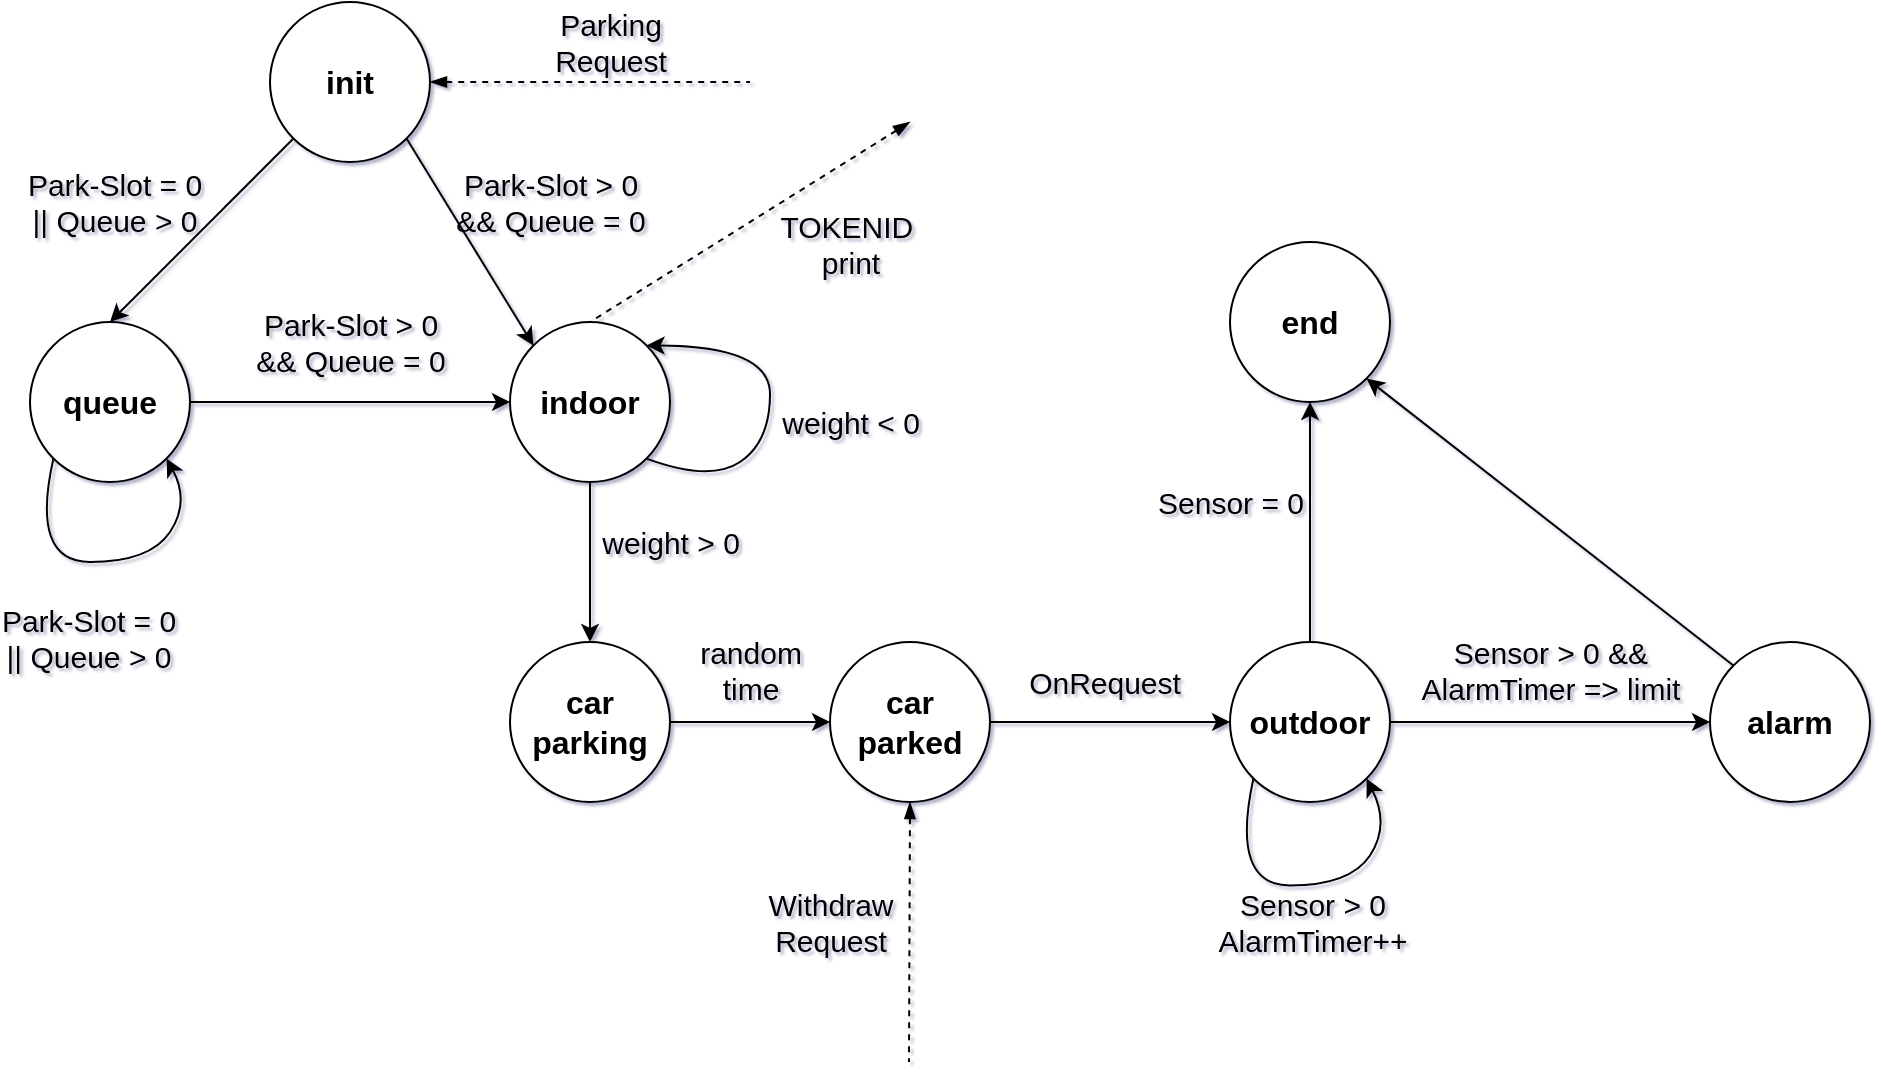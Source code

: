 <mxfile version="14.6.13" type="device"><diagram id="XlVE5-xryuGvepI5CNff" name="Pagina-1"><mxGraphModel dx="1086" dy="846" grid="1" gridSize="10" guides="1" tooltips="1" connect="1" arrows="1" fold="1" page="1" pageScale="1" pageWidth="1169" pageHeight="827" math="0" shadow="1"><root><mxCell id="0"/><mxCell id="1" parent="0"/><mxCell id="heNLQU1XQGMLXJ61Bo1c-27" value="&lt;font style=&quot;font-size: 16px&quot;&gt;&lt;b&gt;init&lt;/b&gt;&lt;/font&gt;" style="ellipse;whiteSpace=wrap;html=1;aspect=fixed;" parent="1" vertex="1"><mxGeometry x="160" y="80" width="80" height="80" as="geometry"/></mxCell><mxCell id="heNLQU1XQGMLXJ61Bo1c-28" value="&lt;font style=&quot;font-size: 16px&quot;&gt;&lt;b&gt;queue&lt;/b&gt;&lt;/font&gt;" style="ellipse;whiteSpace=wrap;html=1;aspect=fixed;" parent="1" vertex="1"><mxGeometry x="40" y="240" width="80" height="80" as="geometry"/></mxCell><mxCell id="heNLQU1XQGMLXJ61Bo1c-29" value="&lt;font style=&quot;font-size: 16px&quot;&gt;&lt;b&gt;indoor&lt;/b&gt;&lt;/font&gt;" style="ellipse;whiteSpace=wrap;html=1;aspect=fixed;" parent="1" vertex="1"><mxGeometry x="280" y="240" width="80" height="80" as="geometry"/></mxCell><mxCell id="heNLQU1XQGMLXJ61Bo1c-30" value="&lt;font style=&quot;font-size: 16px&quot;&gt;&lt;b&gt;car&lt;br&gt;parking&lt;br&gt;&lt;/b&gt;&lt;/font&gt;" style="ellipse;whiteSpace=wrap;html=1;aspect=fixed;" parent="1" vertex="1"><mxGeometry x="280" y="400" width="80" height="80" as="geometry"/></mxCell><mxCell id="heNLQU1XQGMLXJ61Bo1c-31" value="" style="endArrow=none;dashed=1;html=1;exitX=1;exitY=0.5;exitDx=0;exitDy=0;startArrow=blockThin;startFill=1;" parent="1" source="heNLQU1XQGMLXJ61Bo1c-27" edge="1"><mxGeometry width="50" height="50" relative="1" as="geometry"><mxPoint x="390" y="120" as="sourcePoint"/><mxPoint x="400" y="120" as="targetPoint"/></mxGeometry></mxCell><mxCell id="heNLQU1XQGMLXJ61Bo1c-32" value="&lt;font style=&quot;font-size: 15px&quot;&gt;Parking&lt;br&gt;Request&lt;/font&gt;" style="edgeLabel;html=1;align=center;verticalAlign=middle;resizable=0;points=[];labelBackgroundColor=none;" parent="heNLQU1XQGMLXJ61Bo1c-31" vertex="1" connectable="0"><mxGeometry x="0.35" relative="1" as="geometry"><mxPoint x="-18" y="-20" as="offset"/></mxGeometry></mxCell><mxCell id="heNLQU1XQGMLXJ61Bo1c-33" value="" style="endArrow=classic;html=1;entryX=0.5;entryY=0;entryDx=0;entryDy=0;exitX=0;exitY=1;exitDx=0;exitDy=0;" parent="1" source="heNLQU1XQGMLXJ61Bo1c-27" target="heNLQU1XQGMLXJ61Bo1c-28" edge="1"><mxGeometry width="50" height="50" relative="1" as="geometry"><mxPoint x="390" y="290" as="sourcePoint"/><mxPoint x="440" y="240" as="targetPoint"/></mxGeometry></mxCell><mxCell id="heNLQU1XQGMLXJ61Bo1c-34" value="&lt;span style=&quot;font-size: 15px&quot;&gt;Park-Slot = 0&lt;br&gt;|| Queue &amp;gt; 0&lt;br&gt;&lt;/span&gt;" style="edgeLabel;html=1;align=center;verticalAlign=middle;resizable=0;points=[];labelBackgroundColor=none;" parent="heNLQU1XQGMLXJ61Bo1c-33" vertex="1" connectable="0"><mxGeometry x="-0.42" y="-3" relative="1" as="geometry"><mxPoint x="-61" y="7" as="offset"/></mxGeometry></mxCell><mxCell id="heNLQU1XQGMLXJ61Bo1c-35" value="" style="endArrow=classic;html=1;exitX=1;exitY=1;exitDx=0;exitDy=0;entryX=0;entryY=0;entryDx=0;entryDy=0;" parent="1" source="heNLQU1XQGMLXJ61Bo1c-27" target="heNLQU1XQGMLXJ61Bo1c-29" edge="1"><mxGeometry width="50" height="50" relative="1" as="geometry"><mxPoint x="390" y="280" as="sourcePoint"/><mxPoint x="440" y="230" as="targetPoint"/></mxGeometry></mxCell><mxCell id="heNLQU1XQGMLXJ61Bo1c-36" value="&lt;font style=&quot;font-size: 15px&quot;&gt;Park-Slot &amp;gt; 0&lt;br&gt;&amp;amp;&amp;amp; Queue = 0&lt;br&gt;&lt;/font&gt;" style="edgeLabel;html=1;align=center;verticalAlign=middle;resizable=0;points=[];labelBackgroundColor=none;" parent="heNLQU1XQGMLXJ61Bo1c-35" vertex="1" connectable="0"><mxGeometry x="0.28" relative="1" as="geometry"><mxPoint x="31" y="-35" as="offset"/></mxGeometry></mxCell><mxCell id="heNLQU1XQGMLXJ61Bo1c-37" value="" style="curved=1;endArrow=classic;html=1;exitX=0;exitY=1;exitDx=0;exitDy=0;entryX=1;entryY=1;entryDx=0;entryDy=0;" parent="1" source="heNLQU1XQGMLXJ61Bo1c-28" target="heNLQU1XQGMLXJ61Bo1c-28" edge="1"><mxGeometry width="50" height="50" relative="1" as="geometry"><mxPoint x="60" y="400" as="sourcePoint"/><mxPoint x="120" y="290" as="targetPoint"/><Array as="points"><mxPoint x="40" y="360"/><mxPoint x="100" y="360"/><mxPoint x="120" y="330"/></Array></mxGeometry></mxCell><mxCell id="heNLQU1XQGMLXJ61Bo1c-38" value="&lt;span style=&quot;font-size: 15px&quot;&gt;Park-Slot = 0&lt;/span&gt;&lt;br style=&quot;font-size: 15px&quot;&gt;&lt;span style=&quot;font-size: 15px&quot;&gt;|| Queue &amp;gt; 0&lt;/span&gt;" style="edgeLabel;html=1;align=center;verticalAlign=middle;resizable=0;points=[];labelBackgroundColor=none;" parent="heNLQU1XQGMLXJ61Bo1c-37" vertex="1" connectable="0"><mxGeometry x="0.162" y="4" relative="1" as="geometry"><mxPoint x="-19" y="42" as="offset"/></mxGeometry></mxCell><mxCell id="heNLQU1XQGMLXJ61Bo1c-39" value="" style="endArrow=classic;html=1;exitX=1;exitY=0.5;exitDx=0;exitDy=0;entryX=0;entryY=0.5;entryDx=0;entryDy=0;" parent="1" source="heNLQU1XQGMLXJ61Bo1c-28" target="heNLQU1XQGMLXJ61Bo1c-29" edge="1"><mxGeometry width="50" height="50" relative="1" as="geometry"><mxPoint x="390" y="250" as="sourcePoint"/><mxPoint x="440" y="200" as="targetPoint"/></mxGeometry></mxCell><mxCell id="heNLQU1XQGMLXJ61Bo1c-40" value="&lt;span style=&quot;font-size: 15px&quot;&gt;Park-Slot &amp;gt; 0&lt;/span&gt;&lt;br style=&quot;font-size: 15px&quot;&gt;&lt;span style=&quot;font-size: 15px&quot;&gt;&amp;amp;&amp;amp; Queue = 0&lt;/span&gt;" style="edgeLabel;html=1;align=center;verticalAlign=middle;resizable=0;points=[];labelBackgroundColor=none;" parent="heNLQU1XQGMLXJ61Bo1c-39" vertex="1" connectable="0"><mxGeometry x="-0.225" y="-2" relative="1" as="geometry"><mxPoint x="18" y="-32" as="offset"/></mxGeometry></mxCell><mxCell id="heNLQU1XQGMLXJ61Bo1c-41" value="" style="endArrow=classic;html=1;exitX=0.5;exitY=1;exitDx=0;exitDy=0;" parent="1" source="heNLQU1XQGMLXJ61Bo1c-29" edge="1"><mxGeometry width="50" height="50" relative="1" as="geometry"><mxPoint x="390" y="240" as="sourcePoint"/><mxPoint x="320" y="400" as="targetPoint"/></mxGeometry></mxCell><mxCell id="heNLQU1XQGMLXJ61Bo1c-42" value="&lt;font style=&quot;font-size: 15px&quot;&gt;weight &amp;gt; 0&lt;/font&gt;" style="edgeLabel;html=1;align=center;verticalAlign=middle;resizable=0;points=[];labelBackgroundColor=none;" parent="heNLQU1XQGMLXJ61Bo1c-41" vertex="1" connectable="0"><mxGeometry x="-0.4" y="2" relative="1" as="geometry"><mxPoint x="38" y="6" as="offset"/></mxGeometry></mxCell><mxCell id="heNLQU1XQGMLXJ61Bo1c-43" value="" style="curved=1;endArrow=classic;html=1;exitX=1;exitY=1;exitDx=0;exitDy=0;entryX=1;entryY=0;entryDx=0;entryDy=0;" parent="1" source="heNLQU1XQGMLXJ61Bo1c-29" target="heNLQU1XQGMLXJ61Bo1c-29" edge="1"><mxGeometry width="50" height="50" relative="1" as="geometry"><mxPoint x="411.716" y="290.004" as="sourcePoint"/><mxPoint x="468.284" y="290.004" as="targetPoint"/><Array as="points"><mxPoint x="380" y="320"/><mxPoint x="410" y="300"/><mxPoint x="410" y="252"/></Array></mxGeometry></mxCell><mxCell id="heNLQU1XQGMLXJ61Bo1c-44" value="&lt;span style=&quot;font-size: 15px&quot;&gt;weight &amp;lt; 0&lt;/span&gt;" style="edgeLabel;html=1;align=center;verticalAlign=middle;resizable=0;points=[];labelBackgroundColor=none;" parent="heNLQU1XQGMLXJ61Bo1c-43" vertex="1" connectable="0"><mxGeometry x="0.162" y="4" relative="1" as="geometry"><mxPoint x="44" y="24" as="offset"/></mxGeometry></mxCell><mxCell id="heNLQU1XQGMLXJ61Bo1c-45" value="&lt;font style=&quot;font-size: 16px&quot;&gt;&lt;b&gt;car&lt;br&gt;parked&lt;br&gt;&lt;/b&gt;&lt;/font&gt;" style="ellipse;whiteSpace=wrap;html=1;aspect=fixed;" parent="1" vertex="1"><mxGeometry x="440" y="400" width="80" height="80" as="geometry"/></mxCell><mxCell id="heNLQU1XQGMLXJ61Bo1c-46" value="" style="endArrow=classic;html=1;exitX=1;exitY=0.5;exitDx=0;exitDy=0;" parent="1" source="heNLQU1XQGMLXJ61Bo1c-30" target="heNLQU1XQGMLXJ61Bo1c-45" edge="1"><mxGeometry width="50" height="50" relative="1" as="geometry"><mxPoint x="390" y="240" as="sourcePoint"/><mxPoint x="440" y="190" as="targetPoint"/></mxGeometry></mxCell><mxCell id="heNLQU1XQGMLXJ61Bo1c-51" value="&lt;span style=&quot;font-size: 15px&quot;&gt;random&lt;br&gt;time&lt;br&gt;&lt;/span&gt;" style="edgeLabel;html=1;align=center;verticalAlign=middle;resizable=0;points=[];labelBackgroundColor=none;" parent="heNLQU1XQGMLXJ61Bo1c-46" vertex="1" connectable="0"><mxGeometry x="0.35" relative="1" as="geometry"><mxPoint x="-14" y="-26" as="offset"/></mxGeometry></mxCell><mxCell id="heNLQU1XQGMLXJ61Bo1c-47" value="" style="endArrow=none;dashed=1;html=1;exitX=0.5;exitY=1;exitDx=0;exitDy=0;startArrow=blockThin;startFill=1;" parent="1" source="heNLQU1XQGMLXJ61Bo1c-45" edge="1"><mxGeometry width="50" height="50" relative="1" as="geometry"><mxPoint x="479.5" y="490" as="sourcePoint"/><mxPoint x="479.5" y="610" as="targetPoint"/></mxGeometry></mxCell><mxCell id="heNLQU1XQGMLXJ61Bo1c-48" value="&lt;font style=&quot;font-size: 15px&quot;&gt;Withdraw&lt;br&gt;Request&lt;/font&gt;" style="edgeLabel;html=1;align=center;verticalAlign=middle;resizable=0;points=[];labelBackgroundColor=none;" parent="heNLQU1XQGMLXJ61Bo1c-47" vertex="1" connectable="0"><mxGeometry x="0.35" relative="1" as="geometry"><mxPoint x="-40" y="-28" as="offset"/></mxGeometry></mxCell><mxCell id="heNLQU1XQGMLXJ61Bo1c-49" value="&lt;font style=&quot;font-size: 16px&quot;&gt;&lt;b&gt;outdoor&lt;br&gt;&lt;/b&gt;&lt;/font&gt;" style="ellipse;whiteSpace=wrap;html=1;aspect=fixed;" parent="1" vertex="1"><mxGeometry x="640" y="400" width="80" height="80" as="geometry"/></mxCell><mxCell id="heNLQU1XQGMLXJ61Bo1c-50" value="" style="endArrow=classic;html=1;exitX=1;exitY=0.5;exitDx=0;exitDy=0;entryX=0;entryY=0.5;entryDx=0;entryDy=0;" parent="1" source="heNLQU1XQGMLXJ61Bo1c-45" target="heNLQU1XQGMLXJ61Bo1c-49" edge="1"><mxGeometry width="50" height="50" relative="1" as="geometry"><mxPoint x="550" y="390" as="sourcePoint"/><mxPoint x="600" y="340" as="targetPoint"/></mxGeometry></mxCell><mxCell id="heNLQU1XQGMLXJ61Bo1c-52" value="&lt;font style=&quot;font-size: 15px&quot;&gt;OnRequest&lt;/font&gt;" style="edgeLabel;html=1;align=center;verticalAlign=middle;resizable=0;points=[];labelBackgroundColor=none;" parent="heNLQU1XQGMLXJ61Bo1c-50" vertex="1" connectable="0"><mxGeometry x="0.375" relative="1" as="geometry"><mxPoint x="-26" y="-20" as="offset"/></mxGeometry></mxCell><mxCell id="heNLQU1XQGMLXJ61Bo1c-53" value="" style="endArrow=classic;html=1;entryX=0.5;entryY=1;entryDx=0;entryDy=0;" parent="1" target="heNLQU1XQGMLXJ61Bo1c-54" edge="1"><mxGeometry width="50" height="50" relative="1" as="geometry"><mxPoint x="680" y="400" as="sourcePoint"/><mxPoint x="740" y="330" as="targetPoint"/></mxGeometry></mxCell><mxCell id="heNLQU1XQGMLXJ61Bo1c-58" value="&lt;font style=&quot;font-size: 15px&quot;&gt;Sensor = 0&lt;/font&gt;" style="edgeLabel;html=1;align=center;verticalAlign=middle;resizable=0;points=[];labelBackgroundColor=none;" parent="heNLQU1XQGMLXJ61Bo1c-53" vertex="1" connectable="0"><mxGeometry x="-0.567" relative="1" as="geometry"><mxPoint x="-40" y="-44" as="offset"/></mxGeometry></mxCell><mxCell id="heNLQU1XQGMLXJ61Bo1c-54" value="&lt;font style=&quot;font-size: 16px&quot;&gt;&lt;b&gt;end&lt;br&gt;&lt;/b&gt;&lt;/font&gt;" style="ellipse;whiteSpace=wrap;html=1;aspect=fixed;" parent="1" vertex="1"><mxGeometry x="640" y="200" width="80" height="80" as="geometry"/></mxCell><mxCell id="heNLQU1XQGMLXJ61Bo1c-55" value="&lt;font style=&quot;font-size: 16px&quot;&gt;&lt;b&gt;alarm&lt;br&gt;&lt;/b&gt;&lt;/font&gt;" style="ellipse;whiteSpace=wrap;html=1;aspect=fixed;" parent="1" vertex="1"><mxGeometry x="880" y="400" width="80" height="80" as="geometry"/></mxCell><mxCell id="heNLQU1XQGMLXJ61Bo1c-56" value="" style="curved=1;endArrow=classic;html=1;entryX=1;entryY=1;entryDx=0;entryDy=0;exitX=0;exitY=1;exitDx=0;exitDy=0;" parent="1" source="heNLQU1XQGMLXJ61Bo1c-49" target="heNLQU1XQGMLXJ61Bo1c-49" edge="1"><mxGeometry width="50" height="50" relative="1" as="geometry"><mxPoint x="630" y="468" as="sourcePoint"/><mxPoint x="708.284" y="470.004" as="targetPoint"/><Array as="points"><mxPoint x="640" y="521.72"/><mxPoint x="700" y="521.72"/><mxPoint x="720" y="491.72"/></Array></mxGeometry></mxCell><mxCell id="heNLQU1XQGMLXJ61Bo1c-57" value="&lt;span style=&quot;font-size: 15px&quot;&gt;Sensor &amp;gt; 0&lt;br&gt;AlarmTimer++&lt;br&gt;&lt;/span&gt;" style="edgeLabel;html=1;align=center;verticalAlign=middle;resizable=0;points=[];labelBackgroundColor=none;" parent="heNLQU1XQGMLXJ61Bo1c-56" vertex="1" connectable="0"><mxGeometry x="0.162" y="4" relative="1" as="geometry"><mxPoint x="-8" y="22" as="offset"/></mxGeometry></mxCell><mxCell id="heNLQU1XQGMLXJ61Bo1c-59" value="" style="endArrow=classic;html=1;exitX=1;exitY=0.5;exitDx=0;exitDy=0;entryX=0;entryY=0.5;entryDx=0;entryDy=0;" parent="1" source="heNLQU1XQGMLXJ61Bo1c-49" target="heNLQU1XQGMLXJ61Bo1c-55" edge="1"><mxGeometry width="50" height="50" relative="1" as="geometry"><mxPoint x="760" y="430" as="sourcePoint"/><mxPoint x="810" y="380" as="targetPoint"/></mxGeometry></mxCell><mxCell id="heNLQU1XQGMLXJ61Bo1c-62" value="&lt;font style=&quot;font-size: 15px&quot;&gt;Sensor &amp;gt; 0 &amp;amp;&amp;amp;&lt;br&gt;AlarmTimer =&amp;gt; limit&lt;/font&gt;" style="edgeLabel;html=1;align=center;verticalAlign=middle;resizable=0;points=[];labelBackgroundColor=none;" parent="heNLQU1XQGMLXJ61Bo1c-59" vertex="1" connectable="0"><mxGeometry x="0.483" relative="1" as="geometry"><mxPoint x="-39" y="-26" as="offset"/></mxGeometry></mxCell><mxCell id="heNLQU1XQGMLXJ61Bo1c-60" value="" style="endArrow=classic;html=1;exitX=0;exitY=0;exitDx=0;exitDy=0;entryX=1;entryY=1;entryDx=0;entryDy=0;" parent="1" source="heNLQU1XQGMLXJ61Bo1c-55" target="heNLQU1XQGMLXJ61Bo1c-54" edge="1"><mxGeometry width="50" height="50" relative="1" as="geometry"><mxPoint x="850" y="370" as="sourcePoint"/><mxPoint x="900" y="320" as="targetPoint"/></mxGeometry></mxCell><mxCell id="jPJd9x97lvvkoKI0toid-1" value="" style="endArrow=none;dashed=1;html=1;startArrow=blockThin;startFill=1;entryX=0.5;entryY=0;entryDx=0;entryDy=0;" edge="1" parent="1" target="heNLQU1XQGMLXJ61Bo1c-29"><mxGeometry width="50" height="50" relative="1" as="geometry"><mxPoint x="480" y="140" as="sourcePoint"/><mxPoint x="360" y="220" as="targetPoint"/></mxGeometry></mxCell><mxCell id="jPJd9x97lvvkoKI0toid-3" value="&lt;span style=&quot;font-size: 15px&quot;&gt;TOKENID&amp;nbsp;&lt;br&gt;print&lt;br&gt;&lt;/span&gt;" style="edgeLabel;html=1;align=center;verticalAlign=middle;resizable=0;points=[];labelBackgroundColor=none;" vertex="1" connectable="0" parent="jPJd9x97lvvkoKI0toid-1"><mxGeometry x="-0.233" y="1" relative="1" as="geometry"><mxPoint x="31" y="21" as="offset"/></mxGeometry></mxCell></root></mxGraphModel></diagram></mxfile>
